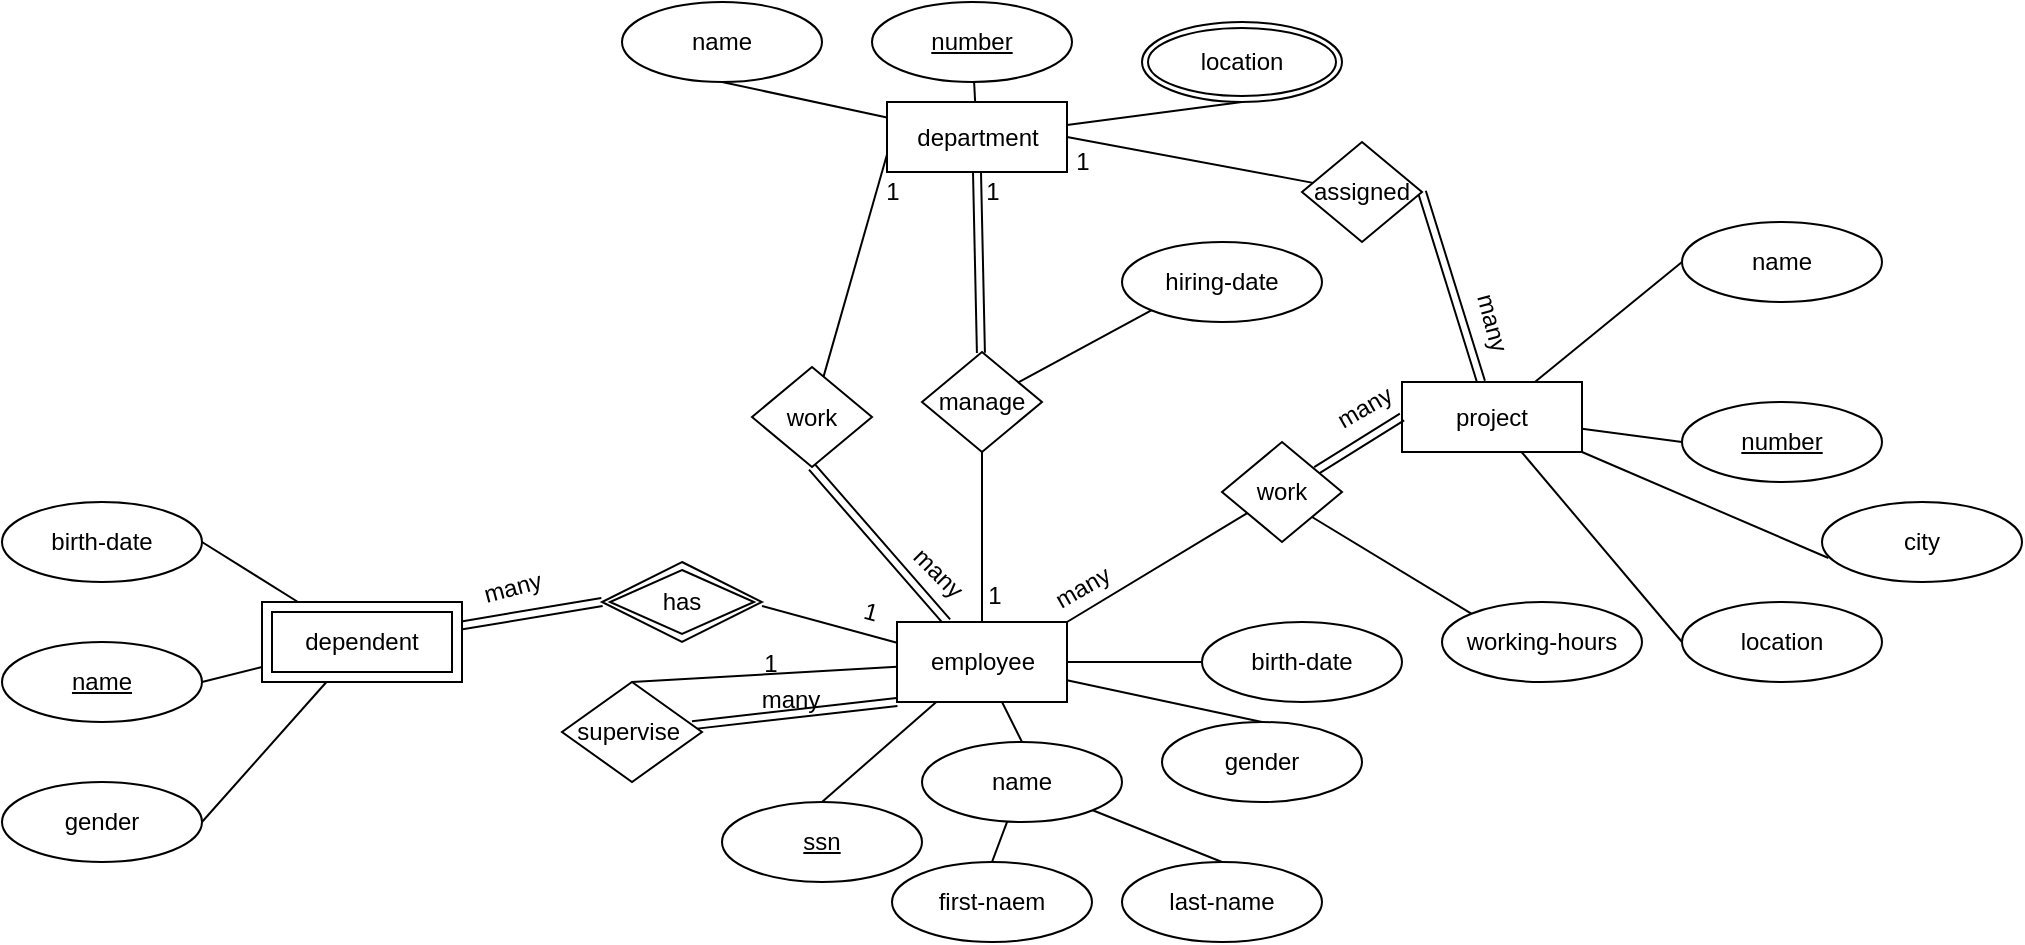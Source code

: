 <mxfile>
    <diagram id="I3n2VLTgGNA8LSZl7HUS" name="Page-1">
        <mxGraphModel dx="1574" dy="563" grid="1" gridSize="10" guides="1" tooltips="1" connect="1" arrows="1" fold="1" page="1" pageScale="1" pageWidth="850" pageHeight="1100" math="0" shadow="0">
            <root>
                <mxCell id="0"/>
                <mxCell id="1" parent="0"/>
                <mxCell id="7" style="edgeStyle=none;html=1;entryX=0.5;entryY=1;entryDx=0;entryDy=0;endArrow=none;endFill=0;" parent="1" source="3" target="6" edge="1">
                    <mxGeometry relative="1" as="geometry"/>
                </mxCell>
                <mxCell id="13" style="edgeStyle=none;html=1;entryX=1;entryY=0.5;entryDx=0;entryDy=0;endArrow=none;endFill=0;" parent="1" edge="1">
                    <mxGeometry relative="1" as="geometry">
                        <mxPoint x="327.5" y="330.409" as="sourcePoint"/>
                        <mxPoint x="260" y="312" as="targetPoint"/>
                    </mxGeometry>
                </mxCell>
                <mxCell id="17" style="edgeStyle=none;html=1;entryX=0.5;entryY=0;entryDx=0;entryDy=0;endArrow=none;endFill=0;" parent="1" source="3" target="16" edge="1">
                    <mxGeometry relative="1" as="geometry"/>
                </mxCell>
                <mxCell id="19" style="edgeStyle=none;html=1;entryX=0;entryY=0.5;entryDx=0;entryDy=0;endArrow=none;endFill=0;" parent="1" source="3" target="18" edge="1">
                    <mxGeometry relative="1" as="geometry"/>
                </mxCell>
                <mxCell id="21" style="edgeStyle=none;html=1;entryX=0.5;entryY=0;entryDx=0;entryDy=0;endArrow=none;endFill=0;" parent="1" source="3" target="20" edge="1">
                    <mxGeometry relative="1" as="geometry"/>
                </mxCell>
                <mxCell id="23" style="edgeStyle=none;html=1;entryX=0.5;entryY=0;entryDx=0;entryDy=0;endArrow=none;endFill=0;" parent="1" source="3" target="22" edge="1">
                    <mxGeometry relative="1" as="geometry"/>
                </mxCell>
                <mxCell id="51" style="edgeStyle=none;html=1;exitX=1;exitY=0;exitDx=0;exitDy=0;endArrow=none;endFill=0;" parent="1" source="3" target="50" edge="1">
                    <mxGeometry relative="1" as="geometry"/>
                </mxCell>
                <mxCell id="55" style="edgeStyle=none;html=1;entryX=0.5;entryY=1;entryDx=0;entryDy=0;endArrow=none;endFill=0;shape=link;" parent="1" source="3" target="54" edge="1">
                    <mxGeometry relative="1" as="geometry"/>
                </mxCell>
                <mxCell id="61" style="edgeStyle=none;html=1;entryX=0.5;entryY=0;entryDx=0;entryDy=0;endArrow=none;endFill=0;" parent="1" source="3" target="60" edge="1">
                    <mxGeometry relative="1" as="geometry"/>
                </mxCell>
                <mxCell id="3" value="employee" style="html=1;dashed=0;whiteSpace=wrap;" parent="1" vertex="1">
                    <mxGeometry x="327.5" y="320" width="85" height="40" as="geometry"/>
                </mxCell>
                <mxCell id="8" style="edgeStyle=none;html=1;entryX=0.5;entryY=1;entryDx=0;entryDy=0;shape=link;" parent="1" source="6" target="9" edge="1">
                    <mxGeometry relative="1" as="geometry">
                        <mxPoint x="370" y="160" as="targetPoint"/>
                    </mxGeometry>
                </mxCell>
                <mxCell id="64" style="edgeStyle=none;html=1;entryX=0;entryY=1;entryDx=0;entryDy=0;endArrow=none;endFill=0;" parent="1" source="6" target="63" edge="1">
                    <mxGeometry relative="1" as="geometry"/>
                </mxCell>
                <mxCell id="6" value="manage" style="shape=rhombus;html=1;dashed=0;whiteSpace=wrap;perimeter=rhombusPerimeter;" parent="1" vertex="1">
                    <mxGeometry x="340" y="185" width="60" height="50" as="geometry"/>
                </mxCell>
                <mxCell id="31" style="edgeStyle=none;html=1;entryX=0.5;entryY=1;entryDx=0;entryDy=0;endArrow=none;endFill=0;" parent="1" source="9" target="28" edge="1">
                    <mxGeometry relative="1" as="geometry"/>
                </mxCell>
                <mxCell id="32" style="edgeStyle=none;html=1;endArrow=none;endFill=0;" parent="1" source="9" target="29" edge="1">
                    <mxGeometry relative="1" as="geometry"/>
                </mxCell>
                <mxCell id="33" style="edgeStyle=none;html=1;entryX=0.5;entryY=1;entryDx=0;entryDy=0;endArrow=none;endFill=0;" parent="1" source="9" target="30" edge="1">
                    <mxGeometry relative="1" as="geometry"/>
                </mxCell>
                <mxCell id="9" value="department" style="html=1;dashed=0;whiteSpace=wrap;" parent="1" vertex="1">
                    <mxGeometry x="322.5" y="60" width="90" height="35" as="geometry"/>
                </mxCell>
                <mxCell id="39" style="edgeStyle=none;html=1;entryX=0;entryY=0.5;entryDx=0;entryDy=0;endArrow=none;endFill=0;" parent="1" source="10" target="34" edge="1">
                    <mxGeometry relative="1" as="geometry"/>
                </mxCell>
                <mxCell id="40" style="edgeStyle=none;html=1;entryX=0;entryY=0.5;entryDx=0;entryDy=0;endArrow=none;endFill=0;" parent="1" source="10" target="35" edge="1">
                    <mxGeometry relative="1" as="geometry"/>
                </mxCell>
                <mxCell id="41" style="edgeStyle=none;html=1;entryX=0;entryY=0.5;entryDx=0;entryDy=0;endArrow=none;endFill=0;" parent="1" source="10" target="36" edge="1">
                    <mxGeometry relative="1" as="geometry"/>
                </mxCell>
                <mxCell id="58" style="edgeStyle=none;html=1;entryX=1;entryY=0.5;entryDx=0;entryDy=0;endArrow=none;endFill=0;shape=link;" parent="1" source="10" target="57" edge="1">
                    <mxGeometry relative="1" as="geometry"/>
                </mxCell>
                <mxCell id="10" value="project" style="html=1;dashed=0;whiteSpace=wrap;" parent="1" vertex="1">
                    <mxGeometry x="580" y="200" width="90" height="35" as="geometry"/>
                </mxCell>
                <mxCell id="47" style="edgeStyle=none;html=1;entryX=1;entryY=0.5;entryDx=0;entryDy=0;endArrow=none;endFill=0;" parent="1" source="11" target="44" edge="1">
                    <mxGeometry relative="1" as="geometry"/>
                </mxCell>
                <mxCell id="48" style="edgeStyle=none;html=1;entryX=1;entryY=0.5;entryDx=0;entryDy=0;endArrow=none;endFill=0;" parent="1" source="11" target="46" edge="1">
                    <mxGeometry relative="1" as="geometry"/>
                </mxCell>
                <mxCell id="49" style="edgeStyle=none;html=1;entryX=1;entryY=0.5;entryDx=0;entryDy=0;endArrow=none;endFill=0;" parent="1" source="11" target="45" edge="1">
                    <mxGeometry relative="1" as="geometry"/>
                </mxCell>
                <mxCell id="11" value="dependent" style="shape=ext;margin=3;double=1;whiteSpace=wrap;html=1;align=center;" parent="1" vertex="1">
                    <mxGeometry x="10" y="310" width="100" height="40" as="geometry"/>
                </mxCell>
                <mxCell id="14" style="edgeStyle=none;html=1;shape=link;exitX=0;exitY=0.5;exitDx=0;exitDy=0;" parent="1" source="15" target="11" edge="1">
                    <mxGeometry relative="1" as="geometry">
                        <mxPoint x="200" y="340" as="sourcePoint"/>
                    </mxGeometry>
                </mxCell>
                <mxCell id="15" value="has" style="shape=rhombus;double=1;perimeter=rhombusPerimeter;whiteSpace=wrap;html=1;align=center;" parent="1" vertex="1">
                    <mxGeometry x="180" y="290" width="80" height="40" as="geometry"/>
                </mxCell>
                <mxCell id="16" value="&lt;u&gt;ssn&lt;/u&gt;" style="ellipse;whiteSpace=wrap;html=1;align=center;" parent="1" vertex="1">
                    <mxGeometry x="240" y="410" width="100" height="40" as="geometry"/>
                </mxCell>
                <mxCell id="18" value="birth-date" style="ellipse;whiteSpace=wrap;html=1;align=center;" parent="1" vertex="1">
                    <mxGeometry x="480" y="320" width="100" height="40" as="geometry"/>
                </mxCell>
                <mxCell id="20" value="gender" style="ellipse;whiteSpace=wrap;html=1;align=center;" parent="1" vertex="1">
                    <mxGeometry x="460" y="370" width="100" height="40" as="geometry"/>
                </mxCell>
                <mxCell id="26" style="edgeStyle=none;html=1;entryX=0.5;entryY=0;entryDx=0;entryDy=0;endArrow=none;endFill=0;" parent="1" source="22" target="24" edge="1">
                    <mxGeometry relative="1" as="geometry"/>
                </mxCell>
                <mxCell id="27" style="edgeStyle=none;html=1;entryX=0.5;entryY=0;entryDx=0;entryDy=0;endArrow=none;endFill=0;" parent="1" source="22" target="25" edge="1">
                    <mxGeometry relative="1" as="geometry"/>
                </mxCell>
                <mxCell id="22" value="name" style="ellipse;whiteSpace=wrap;html=1;align=center;" parent="1" vertex="1">
                    <mxGeometry x="340" y="380" width="100" height="40" as="geometry"/>
                </mxCell>
                <mxCell id="24" value="first-naem" style="ellipse;whiteSpace=wrap;html=1;align=center;" parent="1" vertex="1">
                    <mxGeometry x="325" y="440" width="100" height="40" as="geometry"/>
                </mxCell>
                <mxCell id="25" value="last-name" style="ellipse;whiteSpace=wrap;html=1;align=center;" parent="1" vertex="1">
                    <mxGeometry x="440" y="440" width="100" height="40" as="geometry"/>
                </mxCell>
                <mxCell id="28" value="name" style="ellipse;whiteSpace=wrap;html=1;align=center;" parent="1" vertex="1">
                    <mxGeometry x="190" y="10" width="100" height="40" as="geometry"/>
                </mxCell>
                <mxCell id="29" value="&lt;u&gt;number&lt;/u&gt;" style="ellipse;whiteSpace=wrap;html=1;align=center;" parent="1" vertex="1">
                    <mxGeometry x="315" y="10" width="100" height="40" as="geometry"/>
                </mxCell>
                <mxCell id="30" value="location" style="ellipse;shape=doubleEllipse;margin=3;whiteSpace=wrap;html=1;align=center;" parent="1" vertex="1">
                    <mxGeometry x="450" y="20" width="100" height="40" as="geometry"/>
                </mxCell>
                <mxCell id="34" value="name" style="ellipse;whiteSpace=wrap;html=1;align=center;" parent="1" vertex="1">
                    <mxGeometry x="720" y="120" width="100" height="40" as="geometry"/>
                </mxCell>
                <mxCell id="35" value="&lt;u&gt;number&lt;/u&gt;" style="ellipse;whiteSpace=wrap;html=1;align=center;" parent="1" vertex="1">
                    <mxGeometry x="720" y="210" width="100" height="40" as="geometry"/>
                </mxCell>
                <mxCell id="36" value="location" style="ellipse;whiteSpace=wrap;html=1;align=center;" parent="1" vertex="1">
                    <mxGeometry x="720" y="310" width="100" height="40" as="geometry"/>
                </mxCell>
                <mxCell id="38" value="city" style="ellipse;whiteSpace=wrap;html=1;align=center;" parent="1" vertex="1">
                    <mxGeometry x="790" y="260" width="100" height="40" as="geometry"/>
                </mxCell>
                <mxCell id="43" style="edgeStyle=none;html=1;entryX=0.032;entryY=0.7;entryDx=0;entryDy=0;entryPerimeter=0;endArrow=none;endFill=0;exitX=1;exitY=1;exitDx=0;exitDy=0;" parent="1" source="10" target="38" edge="1">
                    <mxGeometry relative="1" as="geometry"/>
                </mxCell>
                <mxCell id="44" value="&lt;u&gt;name&lt;/u&gt;" style="ellipse;whiteSpace=wrap;html=1;align=center;" parent="1" vertex="1">
                    <mxGeometry x="-120" y="330" width="100" height="40" as="geometry"/>
                </mxCell>
                <mxCell id="45" value="birth-date" style="ellipse;whiteSpace=wrap;html=1;align=center;" parent="1" vertex="1">
                    <mxGeometry x="-120" y="260" width="100" height="40" as="geometry"/>
                </mxCell>
                <mxCell id="46" value="gender" style="ellipse;whiteSpace=wrap;html=1;align=center;" parent="1" vertex="1">
                    <mxGeometry x="-120" y="400" width="100" height="40" as="geometry"/>
                </mxCell>
                <mxCell id="52" style="edgeStyle=none;html=1;entryX=0;entryY=0.5;entryDx=0;entryDy=0;endArrow=none;endFill=0;shape=link;" parent="1" source="50" target="10" edge="1">
                    <mxGeometry relative="1" as="geometry"/>
                </mxCell>
                <mxCell id="66" style="edgeStyle=none;html=1;exitX=1;exitY=1;exitDx=0;exitDy=0;entryX=0;entryY=0;entryDx=0;entryDy=0;endArrow=none;endFill=0;" parent="1" source="50" target="65" edge="1">
                    <mxGeometry relative="1" as="geometry"/>
                </mxCell>
                <mxCell id="50" value="work" style="shape=rhombus;html=1;dashed=0;whiteSpace=wrap;perimeter=rhombusPerimeter;" parent="1" vertex="1">
                    <mxGeometry x="490" y="230" width="60" height="50" as="geometry"/>
                </mxCell>
                <mxCell id="56" style="edgeStyle=none;html=1;entryX=0;entryY=0.75;entryDx=0;entryDy=0;endArrow=none;endFill=0;" parent="1" source="54" target="9" edge="1">
                    <mxGeometry relative="1" as="geometry"/>
                </mxCell>
                <mxCell id="54" value="work" style="shape=rhombus;html=1;dashed=0;whiteSpace=wrap;perimeter=rhombusPerimeter;" parent="1" vertex="1">
                    <mxGeometry x="255" y="192.5" width="60" height="50" as="geometry"/>
                </mxCell>
                <mxCell id="59" style="edgeStyle=none;html=1;entryX=1;entryY=0.5;entryDx=0;entryDy=0;endArrow=none;endFill=0;" parent="1" source="57" target="9" edge="1">
                    <mxGeometry relative="1" as="geometry"/>
                </mxCell>
                <mxCell id="57" value="assigned" style="shape=rhombus;html=1;dashed=0;whiteSpace=wrap;perimeter=rhombusPerimeter;" parent="1" vertex="1">
                    <mxGeometry x="530" y="80" width="60" height="50" as="geometry"/>
                </mxCell>
                <mxCell id="62" style="edgeStyle=none;html=1;entryX=0;entryY=1;entryDx=0;entryDy=0;endArrow=none;endFill=0;shape=link;" parent="1" source="60" target="3" edge="1">
                    <mxGeometry relative="1" as="geometry"/>
                </mxCell>
                <mxCell id="60" value="supervise&amp;nbsp;" style="shape=rhombus;html=1;dashed=0;whiteSpace=wrap;perimeter=rhombusPerimeter;" parent="1" vertex="1">
                    <mxGeometry x="160" y="350" width="70" height="50" as="geometry"/>
                </mxCell>
                <mxCell id="63" value="hiring-date" style="ellipse;whiteSpace=wrap;html=1;align=center;" parent="1" vertex="1">
                    <mxGeometry x="440" y="130" width="100" height="40" as="geometry"/>
                </mxCell>
                <mxCell id="65" value="working-hours" style="ellipse;whiteSpace=wrap;html=1;align=center;" parent="1" vertex="1">
                    <mxGeometry x="600" y="310" width="100" height="40" as="geometry"/>
                </mxCell>
                <mxCell id="67" value="many" style="text;html=1;align=center;verticalAlign=middle;resizable=0;points=[];autosize=1;strokeColor=none;fillColor=none;rotation=-30;" parent="1" vertex="1">
                    <mxGeometry x="395" y="288" width="50" height="30" as="geometry"/>
                </mxCell>
                <mxCell id="68" value="many" style="text;html=1;align=center;verticalAlign=middle;resizable=0;points=[];autosize=1;strokeColor=none;fillColor=none;rotation=-30;" parent="1" vertex="1">
                    <mxGeometry x="536" y="198" width="50" height="30" as="geometry"/>
                </mxCell>
                <mxCell id="69" value="1" style="text;html=1;align=center;verticalAlign=middle;resizable=0;points=[];autosize=1;strokeColor=none;fillColor=none;rotation=15;" parent="1" vertex="1">
                    <mxGeometry x="299" y="300" width="30" height="30" as="geometry"/>
                </mxCell>
                <mxCell id="70" value="many" style="text;html=1;align=center;verticalAlign=middle;resizable=0;points=[];autosize=1;strokeColor=none;fillColor=none;rotation=-15;" parent="1" vertex="1">
                    <mxGeometry x="110" y="288" width="50" height="30" as="geometry"/>
                </mxCell>
                <mxCell id="72" value="1" style="text;html=1;align=center;verticalAlign=middle;resizable=0;points=[];autosize=1;strokeColor=none;fillColor=none;" parent="1" vertex="1">
                    <mxGeometry x="361" y="292" width="30" height="30" as="geometry"/>
                </mxCell>
                <mxCell id="73" value="1" style="text;html=1;align=center;verticalAlign=middle;resizable=0;points=[];autosize=1;strokeColor=none;fillColor=none;" parent="1" vertex="1">
                    <mxGeometry x="360" y="90" width="30" height="30" as="geometry"/>
                </mxCell>
                <mxCell id="74" value="1" style="text;html=1;align=center;verticalAlign=middle;resizable=0;points=[];autosize=1;strokeColor=none;fillColor=none;" parent="1" vertex="1">
                    <mxGeometry x="310" y="90" width="30" height="30" as="geometry"/>
                </mxCell>
                <mxCell id="75" value="many" style="text;html=1;align=center;verticalAlign=middle;resizable=0;points=[];autosize=1;strokeColor=none;fillColor=none;rotation=45;" parent="1" vertex="1">
                    <mxGeometry x="322.5" y="280" width="50" height="30" as="geometry"/>
                </mxCell>
                <mxCell id="76" value="1" style="text;html=1;align=center;verticalAlign=middle;resizable=0;points=[];autosize=1;strokeColor=none;fillColor=none;" parent="1" vertex="1">
                    <mxGeometry x="405" y="75" width="30" height="30" as="geometry"/>
                </mxCell>
                <mxCell id="77" value="many" style="text;html=1;align=center;verticalAlign=middle;resizable=0;points=[];autosize=1;strokeColor=none;fillColor=none;rotation=75;" parent="1" vertex="1">
                    <mxGeometry x="600" y="155" width="50" height="30" as="geometry"/>
                </mxCell>
                <mxCell id="78" value="1" style="text;html=1;align=center;verticalAlign=middle;resizable=0;points=[];autosize=1;strokeColor=none;fillColor=none;" parent="1" vertex="1">
                    <mxGeometry x="249" y="326" width="30" height="30" as="geometry"/>
                </mxCell>
                <mxCell id="79" value="many" style="text;html=1;align=center;verticalAlign=middle;resizable=0;points=[];autosize=1;strokeColor=none;fillColor=none;rotation=0;" parent="1" vertex="1">
                    <mxGeometry x="249" y="344" width="50" height="30" as="geometry"/>
                </mxCell>
            </root>
        </mxGraphModel>
    </diagram>
</mxfile>